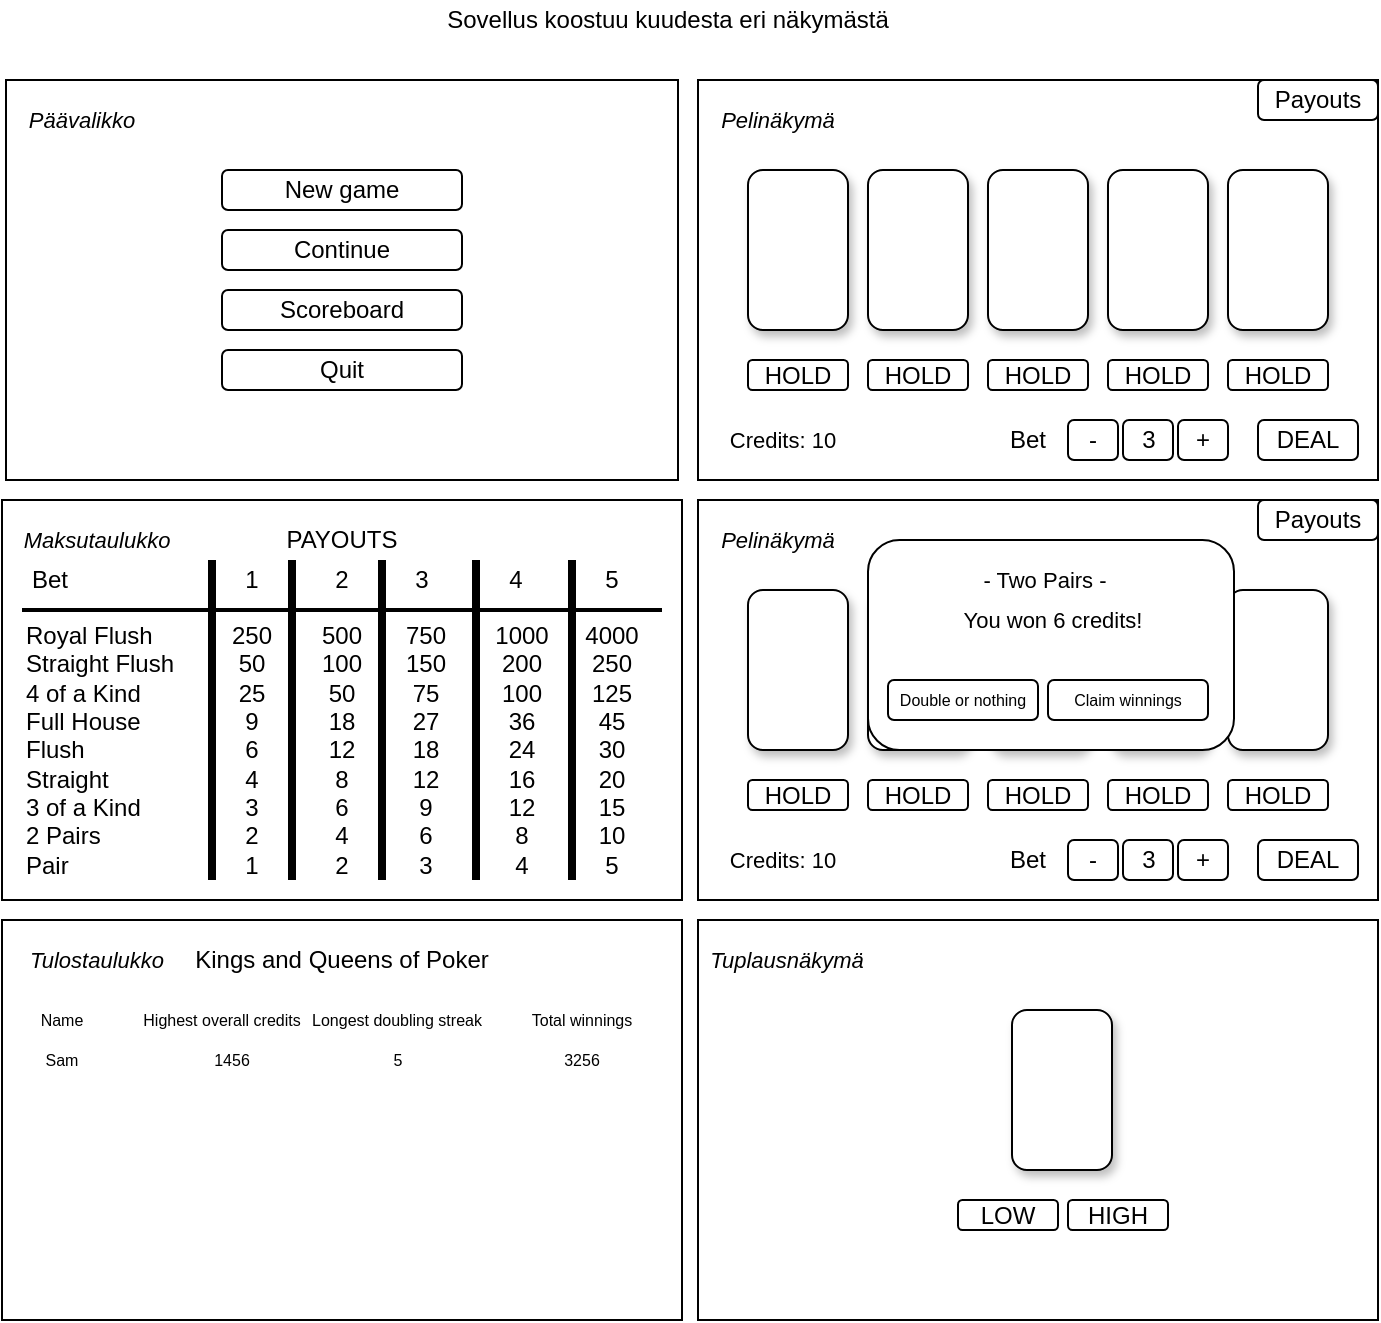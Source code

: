 <mxfile version="13.8.8" type="device"><diagram id="Sf34-cJBvTNhdkBIwZut" name="Page-1"><mxGraphModel dx="981" dy="486" grid="1" gridSize="10" guides="1" tooltips="1" connect="1" arrows="1" fold="1" page="1" pageScale="1" pageWidth="827" pageHeight="1169" math="0" shadow="0"><root><mxCell id="0"/><mxCell id="1" parent="0"/><mxCell id="LSTdDN3QXV2yMBsWCY40-1" value="" style="rounded=0;whiteSpace=wrap;html=1;" vertex="1" parent="1"><mxGeometry x="84" y="80" width="336" height="200" as="geometry"/></mxCell><mxCell id="LSTdDN3QXV2yMBsWCY40-2" value="New game" style="rounded=1;whiteSpace=wrap;html=1;" vertex="1" parent="1"><mxGeometry x="192" y="125" width="120" height="20" as="geometry"/></mxCell><mxCell id="LSTdDN3QXV2yMBsWCY40-3" value="Continue" style="rounded=1;whiteSpace=wrap;html=1;" vertex="1" parent="1"><mxGeometry x="192" y="155" width="120" height="20" as="geometry"/></mxCell><mxCell id="LSTdDN3QXV2yMBsWCY40-4" value="Scoreboard" style="rounded=1;whiteSpace=wrap;html=1;" vertex="1" parent="1"><mxGeometry x="192" y="185" width="120" height="20" as="geometry"/></mxCell><mxCell id="LSTdDN3QXV2yMBsWCY40-5" value="Quit" style="rounded=1;whiteSpace=wrap;html=1;" vertex="1" parent="1"><mxGeometry x="192" y="215" width="120" height="20" as="geometry"/></mxCell><mxCell id="LSTdDN3QXV2yMBsWCY40-6" value="Sovellus koostuu&amp;nbsp;kuudesta eri näkymästä" style="text;html=1;strokeColor=none;fillColor=none;align=center;verticalAlign=middle;whiteSpace=wrap;rounded=0;" vertex="1" parent="1"><mxGeometry x="160" y="40" width="510" height="20" as="geometry"/></mxCell><mxCell id="LSTdDN3QXV2yMBsWCY40-7" value="" style="rounded=0;whiteSpace=wrap;html=1;" vertex="1" parent="1"><mxGeometry x="430" y="80" width="340" height="200" as="geometry"/></mxCell><mxCell id="LSTdDN3QXV2yMBsWCY40-8" value="" style="rounded=0;whiteSpace=wrap;html=1;" vertex="1" parent="1"><mxGeometry x="82" y="500" width="340" height="200" as="geometry"/></mxCell><mxCell id="LSTdDN3QXV2yMBsWCY40-9" value="" style="rounded=0;whiteSpace=wrap;html=1;" vertex="1" parent="1"><mxGeometry x="82" y="290" width="340" height="200" as="geometry"/></mxCell><mxCell id="LSTdDN3QXV2yMBsWCY40-10" value="Payouts" style="rounded=1;whiteSpace=wrap;html=1;" vertex="1" parent="1"><mxGeometry x="710" y="80" width="60" height="20" as="geometry"/></mxCell><mxCell id="LSTdDN3QXV2yMBsWCY40-11" value="" style="rounded=1;whiteSpace=wrap;html=1;shadow=1;" vertex="1" parent="1"><mxGeometry x="455" y="125" width="50" height="80" as="geometry"/></mxCell><mxCell id="LSTdDN3QXV2yMBsWCY40-12" value="" style="rounded=1;whiteSpace=wrap;html=1;shadow=1;" vertex="1" parent="1"><mxGeometry x="515" y="125" width="50" height="80" as="geometry"/></mxCell><mxCell id="LSTdDN3QXV2yMBsWCY40-13" value="" style="rounded=1;whiteSpace=wrap;html=1;shadow=1;" vertex="1" parent="1"><mxGeometry x="575" y="125" width="50" height="80" as="geometry"/></mxCell><mxCell id="LSTdDN3QXV2yMBsWCY40-14" value="" style="rounded=1;whiteSpace=wrap;html=1;shadow=1;" vertex="1" parent="1"><mxGeometry x="635" y="125" width="50" height="80" as="geometry"/></mxCell><mxCell id="LSTdDN3QXV2yMBsWCY40-15" value="" style="rounded=1;whiteSpace=wrap;html=1;glass=0;sketch=0;shadow=1;" vertex="1" parent="1"><mxGeometry x="695" y="125" width="50" height="80" as="geometry"/></mxCell><mxCell id="LSTdDN3QXV2yMBsWCY40-17" value="HOLD" style="rounded=1;whiteSpace=wrap;html=1;shadow=0;glass=0;sketch=0;" vertex="1" parent="1"><mxGeometry x="455" y="220" width="50" height="15" as="geometry"/></mxCell><mxCell id="LSTdDN3QXV2yMBsWCY40-18" value="HOLD" style="rounded=1;whiteSpace=wrap;html=1;shadow=0;glass=0;sketch=0;" vertex="1" parent="1"><mxGeometry x="515" y="220" width="50" height="15" as="geometry"/></mxCell><mxCell id="LSTdDN3QXV2yMBsWCY40-19" value="HOLD" style="rounded=1;whiteSpace=wrap;html=1;shadow=0;glass=0;sketch=0;" vertex="1" parent="1"><mxGeometry x="575" y="220" width="50" height="15" as="geometry"/></mxCell><mxCell id="LSTdDN3QXV2yMBsWCY40-20" value="HOLD" style="rounded=1;whiteSpace=wrap;html=1;shadow=0;glass=0;sketch=0;" vertex="1" parent="1"><mxGeometry x="635" y="220" width="50" height="15" as="geometry"/></mxCell><mxCell id="LSTdDN3QXV2yMBsWCY40-21" value="HOLD" style="rounded=1;whiteSpace=wrap;html=1;shadow=0;glass=0;sketch=0;" vertex="1" parent="1"><mxGeometry x="695" y="220" width="50" height="15" as="geometry"/></mxCell><mxCell id="LSTdDN3QXV2yMBsWCY40-22" value="Bet" style="text;html=1;strokeColor=none;fillColor=none;align=center;verticalAlign=middle;whiteSpace=wrap;rounded=0;shadow=0;glass=0;sketch=0;" vertex="1" parent="1"><mxGeometry x="575" y="250" width="40" height="20" as="geometry"/></mxCell><mxCell id="LSTdDN3QXV2yMBsWCY40-23" value="-" style="rounded=1;whiteSpace=wrap;html=1;shadow=0;glass=0;sketch=0;" vertex="1" parent="1"><mxGeometry x="615" y="250" width="25" height="20" as="geometry"/></mxCell><mxCell id="LSTdDN3QXV2yMBsWCY40-24" value="3" style="rounded=1;whiteSpace=wrap;html=1;shadow=0;glass=0;sketch=0;" vertex="1" parent="1"><mxGeometry x="642.5" y="250" width="25" height="20" as="geometry"/></mxCell><mxCell id="LSTdDN3QXV2yMBsWCY40-26" value="+" style="rounded=1;whiteSpace=wrap;html=1;shadow=0;glass=0;sketch=0;" vertex="1" parent="1"><mxGeometry x="670" y="250" width="25" height="20" as="geometry"/></mxCell><mxCell id="LSTdDN3QXV2yMBsWCY40-27" value="DEAL" style="rounded=1;whiteSpace=wrap;html=1;shadow=0;glass=0;sketch=0;" vertex="1" parent="1"><mxGeometry x="710" y="250" width="50" height="20" as="geometry"/></mxCell><mxCell id="LSTdDN3QXV2yMBsWCY40-28" value="PAYOUTS" style="text;html=1;strokeColor=none;fillColor=none;align=center;verticalAlign=middle;whiteSpace=wrap;rounded=0;shadow=0;glass=0;sketch=0;" vertex="1" parent="1"><mxGeometry x="217" y="300" width="70" height="20" as="geometry"/></mxCell><mxCell id="LSTdDN3QXV2yMBsWCY40-33" value="Royal Flush&lt;br&gt;Straight Flush&lt;br&gt;4 of a Kind&lt;br&gt;Full House&lt;br&gt;Flush&lt;br&gt;Straight&lt;br&gt;3 of a Kind&lt;br&gt;2 Pairs&lt;br&gt;Pair" style="text;html=1;strokeColor=none;fillColor=none;align=left;verticalAlign=middle;whiteSpace=wrap;rounded=0;shadow=0;glass=0;sketch=0;" vertex="1" parent="1"><mxGeometry x="92" y="350" width="120" height="130" as="geometry"/></mxCell><mxCell id="LSTdDN3QXV2yMBsWCY40-34" value="Bet" style="text;html=1;strokeColor=none;fillColor=none;align=center;verticalAlign=middle;whiteSpace=wrap;rounded=0;shadow=0;glass=0;sketch=0;" vertex="1" parent="1"><mxGeometry x="86" y="320" width="40" height="20" as="geometry"/></mxCell><mxCell id="LSTdDN3QXV2yMBsWCY40-37" value="" style="line;strokeWidth=2;html=1;rounded=1;shadow=0;glass=0;sketch=0;align=left;" vertex="1" parent="1"><mxGeometry x="92" y="340" width="320" height="10" as="geometry"/></mxCell><mxCell id="LSTdDN3QXV2yMBsWCY40-38" value="" style="line;strokeWidth=4;direction=south;html=1;perimeter=backbonePerimeter;points=[];outlineConnect=0;rounded=1;shadow=0;glass=0;sketch=0;align=left;" vertex="1" parent="1"><mxGeometry x="182" y="320" width="10" height="160" as="geometry"/></mxCell><mxCell id="LSTdDN3QXV2yMBsWCY40-39" value="" style="line;strokeWidth=4;direction=south;html=1;perimeter=backbonePerimeter;points=[];outlineConnect=0;rounded=1;shadow=0;glass=0;sketch=0;align=left;" vertex="1" parent="1"><mxGeometry x="222" y="320" width="10" height="160" as="geometry"/></mxCell><mxCell id="LSTdDN3QXV2yMBsWCY40-40" value="" style="line;strokeWidth=4;direction=south;html=1;perimeter=backbonePerimeter;points=[];outlineConnect=0;rounded=1;shadow=0;glass=0;sketch=0;align=left;" vertex="1" parent="1"><mxGeometry x="267" y="320" width="10" height="160" as="geometry"/></mxCell><mxCell id="LSTdDN3QXV2yMBsWCY40-41" value="" style="line;strokeWidth=4;direction=south;html=1;perimeter=backbonePerimeter;points=[];outlineConnect=0;rounded=1;shadow=0;glass=0;sketch=0;align=left;" vertex="1" parent="1"><mxGeometry x="314" y="320" width="10" height="160" as="geometry"/></mxCell><mxCell id="LSTdDN3QXV2yMBsWCY40-42" value="" style="line;strokeWidth=4;direction=south;html=1;perimeter=backbonePerimeter;points=[];outlineConnect=0;rounded=1;shadow=0;glass=0;sketch=0;align=left;" vertex="1" parent="1"><mxGeometry x="362" y="320" width="10" height="160" as="geometry"/></mxCell><mxCell id="LSTdDN3QXV2yMBsWCY40-44" value="1" style="text;html=1;strokeColor=none;fillColor=none;align=center;verticalAlign=middle;whiteSpace=wrap;rounded=0;shadow=0;glass=0;sketch=0;" vertex="1" parent="1"><mxGeometry x="192" y="320" width="30" height="20" as="geometry"/></mxCell><mxCell id="LSTdDN3QXV2yMBsWCY40-45" value="2" style="text;html=1;strokeColor=none;fillColor=none;align=center;verticalAlign=middle;whiteSpace=wrap;rounded=0;shadow=0;glass=0;sketch=0;" vertex="1" parent="1"><mxGeometry x="237" y="320" width="30" height="20" as="geometry"/></mxCell><mxCell id="LSTdDN3QXV2yMBsWCY40-46" value="3&lt;span style=&quot;color: rgba(0 , 0 , 0 , 0) ; font-family: monospace ; font-size: 0px&quot;&gt;%3CmxGraphModel%3E%3Croot%3E%3CmxCell%20id%3D%220%22%2F%3E%3CmxCell%20id%3D%221%22%20parent%3D%220%22%2F%3E%3CmxCell%20id%3D%222%22%20value%3D%222%22%20style%3D%22text%3Bhtml%3D1%3BstrokeColor%3Dnone%3BfillColor%3Dnone%3Balign%3Dcenter%3BverticalAlign%3Dmiddle%3BwhiteSpace%3Dwrap%3Brounded%3D0%3Bshadow%3D0%3Bglass%3D0%3Bsketch%3D0%3B%22%20vertex%3D%221%22%20parent%3D%221%22%3E%3CmxGeometry%20x%3D%22235%22%20y%3D%22350%22%20width%3D%2230%22%20height%3D%2220%22%20as%3D%22geometry%22%2F%3E%3C%2FmxCell%3E%3C%2Froot%3E%3C%2FmxGraphModel%3E&lt;/span&gt;&lt;span style=&quot;color: rgba(0 , 0 , 0 , 0) ; font-family: monospace ; font-size: 0px&quot;&gt;%3CmxGraphModel%3E%3Croot%3E%3CmxCell%20id%3D%220%22%2F%3E%3CmxCell%20id%3D%221%22%20parent%3D%220%22%2F%3E%3CmxCell%20id%3D%222%22%20value%3D%222%22%20style%3D%22text%3Bhtml%3D1%3BstrokeColor%3Dnone%3BfillColor%3Dnone%3Balign%3Dcenter%3BverticalAlign%3Dmiddle%3BwhiteSpace%3Dwrap%3Brounded%3D0%3Bshadow%3D0%3Bglass%3D0%3Bsketch%3D0%3B%22%20vertex%3D%221%22%20parent%3D%221%22%3E%3CmxGeometry%20x%3D%22235%22%20y%3D%22350%22%20width%3D%2230%22%20height%3D%2220%22%20as%3D%22geometry%22%2F%3E%3C%2FmxCell%3E%3C%2Froot%3E%3C%2FmxGraphModel%3E&lt;/span&gt;&lt;span style=&quot;color: rgba(0 , 0 , 0 , 0) ; font-family: monospace ; font-size: 0px&quot;&gt;%3CmxGraphModel%3E%3Croot%3E%3CmxCell%20id%3D%220%22%2F%3E%3CmxCell%20id%3D%221%22%20parent%3D%220%22%2F%3E%3CmxCell%20id%3D%222%22%20value%3D%222%22%20style%3D%22text%3Bhtml%3D1%3BstrokeColor%3Dnone%3BfillColor%3Dnone%3Balign%3Dcenter%3BverticalAlign%3Dmiddle%3BwhiteSpace%3Dwrap%3Brounded%3D0%3Bshadow%3D0%3Bglass%3D0%3Bsketch%3D0%3B%22%20vertex%3D%221%22%20parent%3D%221%22%3E%3CmxGeometry%20x%3D%22235%22%20y%3D%22350%22%20width%3D%2230%22%20height%3D%2220%22%20as%3D%22geometry%22%2F%3E%3C%2FmxCell%3E%3C%2Froot%3E%3C%2FmxGraphModel%3E&lt;/span&gt;" style="text;html=1;strokeColor=none;fillColor=none;align=center;verticalAlign=middle;whiteSpace=wrap;rounded=0;shadow=0;glass=0;sketch=0;" vertex="1" parent="1"><mxGeometry x="277" y="320" width="30" height="20" as="geometry"/></mxCell><mxCell id="LSTdDN3QXV2yMBsWCY40-47" value="4" style="text;html=1;strokeColor=none;fillColor=none;align=center;verticalAlign=middle;whiteSpace=wrap;rounded=0;shadow=0;glass=0;sketch=0;" vertex="1" parent="1"><mxGeometry x="324" y="320" width="30" height="20" as="geometry"/></mxCell><mxCell id="LSTdDN3QXV2yMBsWCY40-48" value="5" style="text;html=1;strokeColor=none;fillColor=none;align=center;verticalAlign=middle;whiteSpace=wrap;rounded=0;shadow=0;glass=0;sketch=0;" vertex="1" parent="1"><mxGeometry x="372" y="320" width="30" height="20" as="geometry"/></mxCell><mxCell id="LSTdDN3QXV2yMBsWCY40-49" value="250&lt;br&gt;50&lt;br&gt;25&lt;br&gt;9&lt;br&gt;6&lt;br&gt;4&lt;br&gt;3&lt;br&gt;2&lt;br&gt;1&lt;br&gt;" style="text;html=1;strokeColor=none;fillColor=none;align=center;verticalAlign=middle;whiteSpace=wrap;rounded=0;shadow=0;glass=0;sketch=0;" vertex="1" parent="1"><mxGeometry x="187" y="340" width="40" height="150" as="geometry"/></mxCell><mxCell id="LSTdDN3QXV2yMBsWCY40-50" value="500&lt;br&gt;100&lt;br&gt;50&lt;br&gt;18&lt;br&gt;12&lt;br&gt;8&lt;br&gt;6&lt;br&gt;4&lt;br&gt;2" style="text;html=1;strokeColor=none;fillColor=none;align=center;verticalAlign=middle;whiteSpace=wrap;rounded=0;shadow=0;glass=0;sketch=0;" vertex="1" parent="1"><mxGeometry x="232" y="350" width="40" height="130" as="geometry"/></mxCell><mxCell id="LSTdDN3QXV2yMBsWCY40-51" value="750&lt;br&gt;150&lt;br&gt;75&lt;br&gt;27&lt;br&gt;18&lt;br&gt;12&lt;br&gt;9&lt;br&gt;6&lt;br&gt;3" style="text;html=1;strokeColor=none;fillColor=none;align=center;verticalAlign=middle;whiteSpace=wrap;rounded=0;shadow=0;glass=0;sketch=0;" vertex="1" parent="1"><mxGeometry x="274" y="340" width="40" height="150" as="geometry"/></mxCell><mxCell id="LSTdDN3QXV2yMBsWCY40-52" value="1000&lt;br&gt;200&lt;br&gt;100&lt;br&gt;36&lt;br&gt;24&lt;br&gt;16&lt;br&gt;12&lt;br&gt;8&lt;br&gt;4" style="text;html=1;strokeColor=none;fillColor=none;align=center;verticalAlign=middle;whiteSpace=wrap;rounded=0;shadow=0;glass=0;sketch=0;" vertex="1" parent="1"><mxGeometry x="322" y="340" width="40" height="150" as="geometry"/></mxCell><mxCell id="LSTdDN3QXV2yMBsWCY40-53" value="4000&lt;br&gt;250&lt;br&gt;125&lt;br&gt;45&lt;br&gt;30&lt;br&gt;20&lt;br&gt;15&lt;br&gt;10&lt;br&gt;5" style="text;html=1;strokeColor=none;fillColor=none;align=center;verticalAlign=middle;whiteSpace=wrap;rounded=0;shadow=0;glass=0;sketch=0;" vertex="1" parent="1"><mxGeometry x="367" y="340" width="40" height="150" as="geometry"/></mxCell><mxCell id="LSTdDN3QXV2yMBsWCY40-54" value="Kings and Queens of Poker" style="text;html=1;strokeColor=none;fillColor=none;align=center;verticalAlign=middle;whiteSpace=wrap;rounded=0;shadow=0;glass=0;sketch=0;" vertex="1" parent="1"><mxGeometry x="152" y="510" width="200" height="20" as="geometry"/></mxCell><mxCell id="LSTdDN3QXV2yMBsWCY40-70" value="Longest doubling streak" style="text;html=1;strokeColor=none;fillColor=none;align=center;verticalAlign=middle;whiteSpace=wrap;rounded=0;shadow=0;glass=0;labelBackgroundColor=none;sketch=0;fontSize=8;" vertex="1" parent="1"><mxGeometry x="201" y="540" width="157" height="20" as="geometry"/></mxCell><mxCell id="LSTdDN3QXV2yMBsWCY40-71" value="Highest overall credits" style="text;html=1;strokeColor=none;fillColor=none;align=center;verticalAlign=middle;whiteSpace=wrap;rounded=0;shadow=0;glass=0;labelBackgroundColor=none;sketch=0;fontSize=8;" vertex="1" parent="1"><mxGeometry x="147" y="540" width="90" height="20" as="geometry"/></mxCell><mxCell id="LSTdDN3QXV2yMBsWCY40-72" value="Total winnings" style="text;html=1;strokeColor=none;fillColor=none;align=center;verticalAlign=middle;whiteSpace=wrap;rounded=0;shadow=0;glass=0;labelBackgroundColor=none;sketch=0;fontSize=8;" vertex="1" parent="1"><mxGeometry x="337" y="540" width="70" height="20" as="geometry"/></mxCell><mxCell id="LSTdDN3QXV2yMBsWCY40-73" value="Name" style="text;html=1;strokeColor=none;fillColor=none;align=center;verticalAlign=middle;whiteSpace=wrap;rounded=0;shadow=0;glass=0;labelBackgroundColor=none;sketch=0;fontSize=8;" vertex="1" parent="1"><mxGeometry x="92" y="540" width="40" height="20" as="geometry"/></mxCell><mxCell id="LSTdDN3QXV2yMBsWCY40-74" value="Sam" style="text;html=1;strokeColor=none;fillColor=none;align=center;verticalAlign=middle;whiteSpace=wrap;rounded=0;shadow=0;glass=0;labelBackgroundColor=none;sketch=0;fontSize=8;" vertex="1" parent="1"><mxGeometry x="97" y="560" width="30" height="20" as="geometry"/></mxCell><mxCell id="LSTdDN3QXV2yMBsWCY40-75" value="1456" style="text;html=1;strokeColor=none;fillColor=none;align=center;verticalAlign=middle;whiteSpace=wrap;rounded=0;shadow=0;glass=0;labelBackgroundColor=none;sketch=0;fontSize=8;" vertex="1" parent="1"><mxGeometry x="177" y="560" width="40" height="20" as="geometry"/></mxCell><mxCell id="LSTdDN3QXV2yMBsWCY40-76" value="5" style="text;html=1;strokeColor=none;fillColor=none;align=center;verticalAlign=middle;whiteSpace=wrap;rounded=0;shadow=0;glass=0;labelBackgroundColor=none;sketch=0;fontSize=8;" vertex="1" parent="1"><mxGeometry x="259.5" y="560" width="40" height="20" as="geometry"/></mxCell><mxCell id="LSTdDN3QXV2yMBsWCY40-77" value="3256" style="text;html=1;strokeColor=none;fillColor=none;align=center;verticalAlign=middle;whiteSpace=wrap;rounded=0;shadow=0;glass=0;labelBackgroundColor=none;sketch=0;fontSize=8;" vertex="1" parent="1"><mxGeometry x="352" y="560" width="40" height="20" as="geometry"/></mxCell><mxCell id="LSTdDN3QXV2yMBsWCY40-78" value="" style="rounded=0;whiteSpace=wrap;html=1;" vertex="1" parent="1"><mxGeometry x="430" y="500" width="340" height="200" as="geometry"/></mxCell><mxCell id="LSTdDN3QXV2yMBsWCY40-83" value="" style="rounded=1;whiteSpace=wrap;html=1;shadow=1;" vertex="1" parent="1"><mxGeometry x="587" y="545" width="50" height="80" as="geometry"/></mxCell><mxCell id="LSTdDN3QXV2yMBsWCY40-87" value="LOW" style="rounded=1;whiteSpace=wrap;html=1;shadow=0;glass=0;sketch=0;" vertex="1" parent="1"><mxGeometry x="560" y="640" width="50" height="15" as="geometry"/></mxCell><mxCell id="LSTdDN3QXV2yMBsWCY40-88" value="HIGH" style="rounded=1;whiteSpace=wrap;html=1;shadow=0;glass=0;sketch=0;" vertex="1" parent="1"><mxGeometry x="615" y="640" width="50" height="15" as="geometry"/></mxCell><mxCell id="LSTdDN3QXV2yMBsWCY40-97" value="Päävalikko" style="text;html=1;strokeColor=none;fillColor=none;align=center;verticalAlign=middle;whiteSpace=wrap;rounded=0;shadow=0;glass=0;labelBackgroundColor=none;sketch=0;fontSize=11;fontStyle=2" vertex="1" parent="1"><mxGeometry x="92" y="90" width="60" height="20" as="geometry"/></mxCell><mxCell id="LSTdDN3QXV2yMBsWCY40-98" value="Pelinäkymä" style="text;html=1;strokeColor=none;fillColor=none;align=center;verticalAlign=middle;whiteSpace=wrap;rounded=0;shadow=0;glass=0;labelBackgroundColor=none;sketch=0;fontSize=11;fontStyle=2" vertex="1" parent="1"><mxGeometry x="440" y="90" width="60" height="20" as="geometry"/></mxCell><mxCell id="LSTdDN3QXV2yMBsWCY40-99" value="Tulostaulukko" style="text;html=1;strokeColor=none;fillColor=none;align=center;verticalAlign=middle;whiteSpace=wrap;rounded=0;shadow=0;glass=0;labelBackgroundColor=none;sketch=0;fontSize=11;fontStyle=2" vertex="1" parent="1"><mxGeometry x="92" y="510" width="75" height="20" as="geometry"/></mxCell><mxCell id="LSTdDN3QXV2yMBsWCY40-100" value="Maksutaulukko" style="text;html=1;strokeColor=none;fillColor=none;align=center;verticalAlign=middle;whiteSpace=wrap;rounded=0;shadow=0;glass=0;labelBackgroundColor=none;sketch=0;fontSize=11;fontStyle=2" vertex="1" parent="1"><mxGeometry x="92" y="300" width="75" height="20" as="geometry"/></mxCell><mxCell id="LSTdDN3QXV2yMBsWCY40-101" value="Tuplausnäkymä" style="text;html=1;strokeColor=none;fillColor=none;align=center;verticalAlign=middle;whiteSpace=wrap;rounded=0;shadow=0;glass=0;labelBackgroundColor=none;sketch=0;fontSize=11;fontStyle=2" vertex="1" parent="1"><mxGeometry x="436.5" y="510" width="75" height="20" as="geometry"/></mxCell><mxCell id="LSTdDN3QXV2yMBsWCY40-102" value="Credits: 10" style="text;html=1;strokeColor=none;fillColor=none;align=center;verticalAlign=middle;whiteSpace=wrap;rounded=0;shadow=0;glass=0;labelBackgroundColor=none;sketch=0;fontSize=11;" vertex="1" parent="1"><mxGeometry x="435" y="250" width="75" height="20" as="geometry"/></mxCell><mxCell id="LSTdDN3QXV2yMBsWCY40-103" value="" style="rounded=0;whiteSpace=wrap;html=1;" vertex="1" parent="1"><mxGeometry x="430" y="290" width="340" height="200" as="geometry"/></mxCell><mxCell id="LSTdDN3QXV2yMBsWCY40-104" value="Payouts" style="rounded=1;whiteSpace=wrap;html=1;" vertex="1" parent="1"><mxGeometry x="710" y="290" width="60" height="20" as="geometry"/></mxCell><mxCell id="LSTdDN3QXV2yMBsWCY40-105" value="" style="rounded=1;whiteSpace=wrap;html=1;shadow=1;" vertex="1" parent="1"><mxGeometry x="455" y="335" width="50" height="80" as="geometry"/></mxCell><mxCell id="LSTdDN3QXV2yMBsWCY40-106" value="" style="rounded=1;whiteSpace=wrap;html=1;shadow=1;" vertex="1" parent="1"><mxGeometry x="515" y="335" width="50" height="80" as="geometry"/></mxCell><mxCell id="LSTdDN3QXV2yMBsWCY40-107" value="" style="rounded=1;whiteSpace=wrap;html=1;shadow=1;" vertex="1" parent="1"><mxGeometry x="575" y="335" width="50" height="80" as="geometry"/></mxCell><mxCell id="LSTdDN3QXV2yMBsWCY40-108" value="" style="rounded=1;whiteSpace=wrap;html=1;shadow=1;" vertex="1" parent="1"><mxGeometry x="635" y="335" width="50" height="80" as="geometry"/></mxCell><mxCell id="LSTdDN3QXV2yMBsWCY40-109" value="" style="rounded=1;whiteSpace=wrap;html=1;glass=0;sketch=0;shadow=1;" vertex="1" parent="1"><mxGeometry x="695" y="335" width="50" height="80" as="geometry"/></mxCell><mxCell id="LSTdDN3QXV2yMBsWCY40-110" value="HOLD" style="rounded=1;whiteSpace=wrap;html=1;shadow=0;glass=0;sketch=0;" vertex="1" parent="1"><mxGeometry x="455" y="430" width="50" height="15" as="geometry"/></mxCell><mxCell id="LSTdDN3QXV2yMBsWCY40-111" value="HOLD" style="rounded=1;whiteSpace=wrap;html=1;shadow=0;glass=0;sketch=0;" vertex="1" parent="1"><mxGeometry x="515" y="430" width="50" height="15" as="geometry"/></mxCell><mxCell id="LSTdDN3QXV2yMBsWCY40-112" value="HOLD" style="rounded=1;whiteSpace=wrap;html=1;shadow=0;glass=0;sketch=0;" vertex="1" parent="1"><mxGeometry x="575" y="430" width="50" height="15" as="geometry"/></mxCell><mxCell id="LSTdDN3QXV2yMBsWCY40-113" value="HOLD" style="rounded=1;whiteSpace=wrap;html=1;shadow=0;glass=0;sketch=0;" vertex="1" parent="1"><mxGeometry x="635" y="430" width="50" height="15" as="geometry"/></mxCell><mxCell id="LSTdDN3QXV2yMBsWCY40-114" value="HOLD" style="rounded=1;whiteSpace=wrap;html=1;shadow=0;glass=0;sketch=0;" vertex="1" parent="1"><mxGeometry x="695" y="430" width="50" height="15" as="geometry"/></mxCell><mxCell id="LSTdDN3QXV2yMBsWCY40-115" value="Bet" style="text;html=1;strokeColor=none;fillColor=none;align=center;verticalAlign=middle;whiteSpace=wrap;rounded=0;shadow=0;glass=0;sketch=0;" vertex="1" parent="1"><mxGeometry x="575" y="460" width="40" height="20" as="geometry"/></mxCell><mxCell id="LSTdDN3QXV2yMBsWCY40-116" value="-" style="rounded=1;whiteSpace=wrap;html=1;shadow=0;glass=0;sketch=0;" vertex="1" parent="1"><mxGeometry x="615" y="460" width="25" height="20" as="geometry"/></mxCell><mxCell id="LSTdDN3QXV2yMBsWCY40-117" value="3" style="rounded=1;whiteSpace=wrap;html=1;shadow=0;glass=0;sketch=0;" vertex="1" parent="1"><mxGeometry x="642.5" y="460" width="25" height="20" as="geometry"/></mxCell><mxCell id="LSTdDN3QXV2yMBsWCY40-118" value="+" style="rounded=1;whiteSpace=wrap;html=1;shadow=0;glass=0;sketch=0;" vertex="1" parent="1"><mxGeometry x="670" y="460" width="25" height="20" as="geometry"/></mxCell><mxCell id="LSTdDN3QXV2yMBsWCY40-119" value="DEAL" style="rounded=1;whiteSpace=wrap;html=1;shadow=0;glass=0;sketch=0;" vertex="1" parent="1"><mxGeometry x="710" y="460" width="50" height="20" as="geometry"/></mxCell><mxCell id="LSTdDN3QXV2yMBsWCY40-120" value="Pelinäkymä" style="text;html=1;strokeColor=none;fillColor=none;align=center;verticalAlign=middle;whiteSpace=wrap;rounded=0;shadow=0;glass=0;labelBackgroundColor=none;sketch=0;fontSize=11;fontStyle=2" vertex="1" parent="1"><mxGeometry x="440" y="300" width="60" height="20" as="geometry"/></mxCell><mxCell id="LSTdDN3QXV2yMBsWCY40-121" value="Credits: 10" style="text;html=1;strokeColor=none;fillColor=none;align=center;verticalAlign=middle;whiteSpace=wrap;rounded=0;shadow=0;glass=0;labelBackgroundColor=none;sketch=0;fontSize=11;" vertex="1" parent="1"><mxGeometry x="435" y="460" width="75" height="20" as="geometry"/></mxCell><mxCell id="LSTdDN3QXV2yMBsWCY40-123" value="" style="rounded=1;whiteSpace=wrap;html=1;shadow=0;glass=0;labelBackgroundColor=none;sketch=0;fontSize=11;align=center;" vertex="1" parent="1"><mxGeometry x="515" y="310" width="183" height="105" as="geometry"/></mxCell><mxCell id="LSTdDN3QXV2yMBsWCY40-124" value="- Two Pairs -" style="text;html=1;strokeColor=none;fillColor=none;align=center;verticalAlign=middle;whiteSpace=wrap;rounded=0;shadow=0;glass=0;labelBackgroundColor=none;sketch=0;fontSize=11;" vertex="1" parent="1"><mxGeometry x="547" y="320" width="113" height="20" as="geometry"/></mxCell><mxCell id="LSTdDN3QXV2yMBsWCY40-125" value="You won 6 credits!" style="text;html=1;strokeColor=none;fillColor=none;align=center;verticalAlign=middle;whiteSpace=wrap;rounded=0;shadow=0;glass=0;labelBackgroundColor=none;sketch=0;fontSize=11;" vertex="1" parent="1"><mxGeometry x="555" y="340" width="105" height="20" as="geometry"/></mxCell><mxCell id="LSTdDN3QXV2yMBsWCY40-126" value="Double or nothing" style="rounded=1;whiteSpace=wrap;html=1;shadow=0;glass=0;labelBackgroundColor=none;sketch=0;fontSize=8;align=center;" vertex="1" parent="1"><mxGeometry x="525" y="380" width="75" height="20" as="geometry"/></mxCell><mxCell id="LSTdDN3QXV2yMBsWCY40-127" value="Claim winnings" style="rounded=1;whiteSpace=wrap;html=1;shadow=0;glass=0;labelBackgroundColor=none;sketch=0;fontSize=8;align=center;" vertex="1" parent="1"><mxGeometry x="605" y="380" width="80" height="20" as="geometry"/></mxCell></root></mxGraphModel></diagram></mxfile>